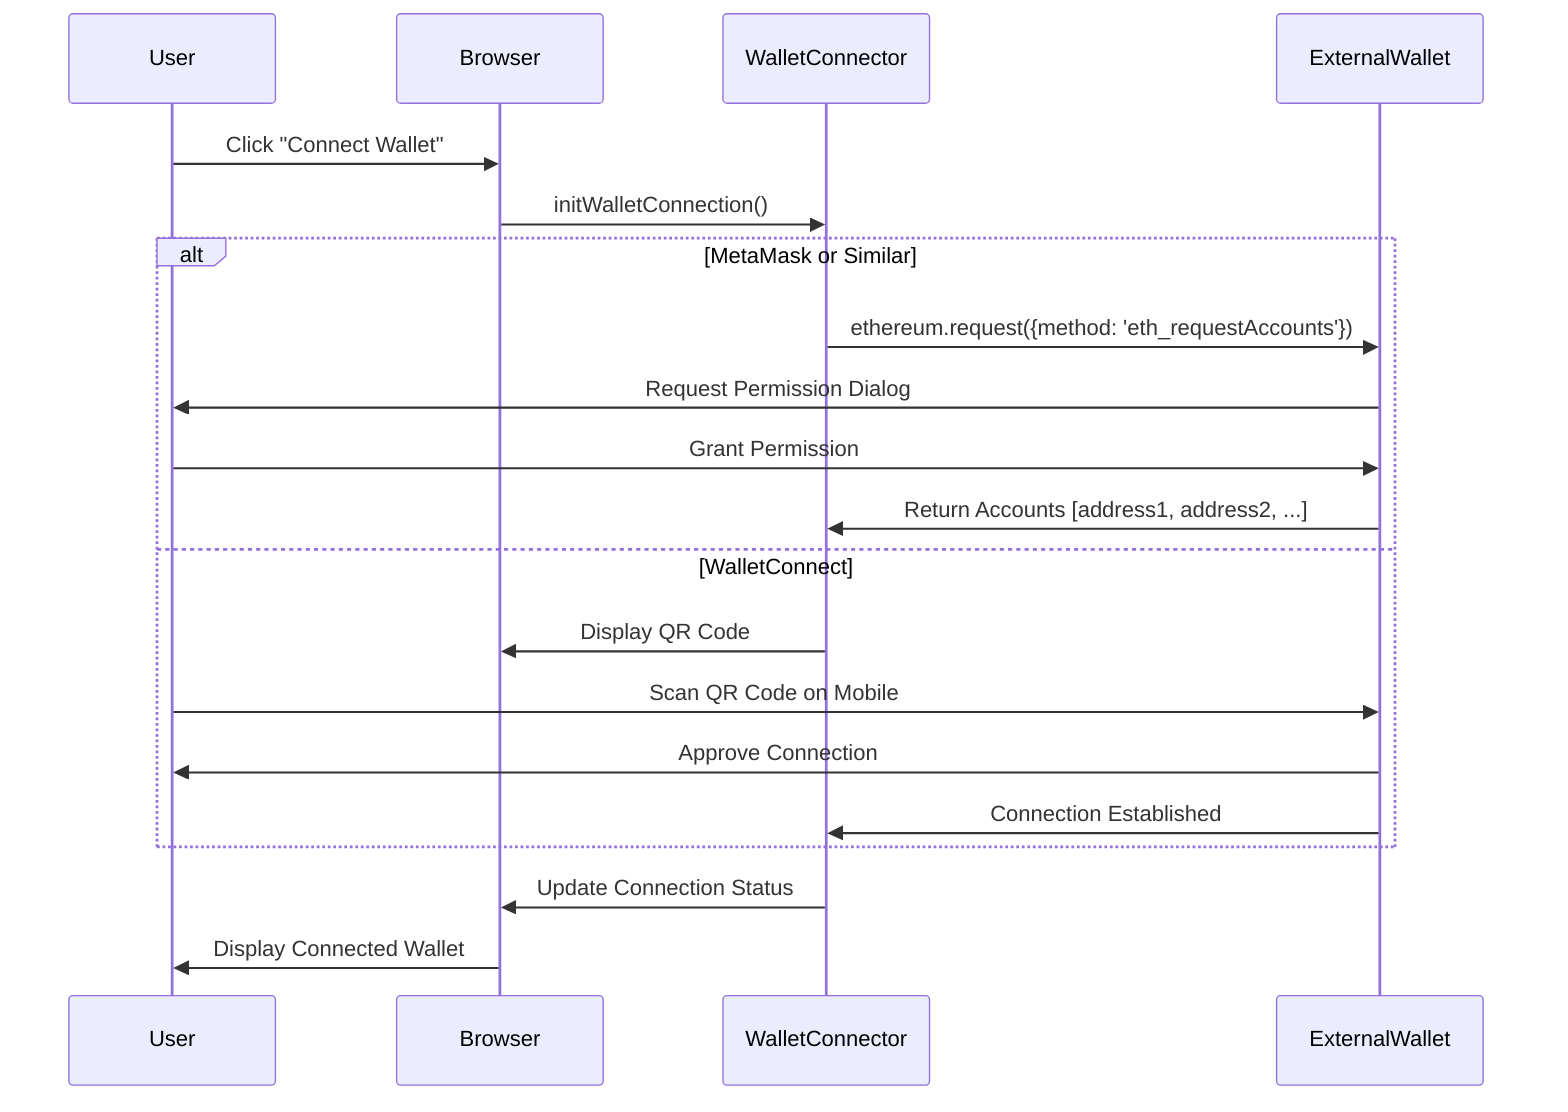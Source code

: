 sequenceDiagram
    participant User
    participant Browser
    participant WalletConnector
    participant ExternalWallet
    
    User->>Browser: Click "Connect Wallet"
    Browser->>WalletConnector: initWalletConnection()
    
    alt MetaMask or Similar
        WalletConnector->>ExternalWallet: ethereum.request({method: 'eth_requestAccounts'})
        ExternalWallet->>User: Request Permission Dialog
        User->>ExternalWallet: Grant Permission
        ExternalWallet->>WalletConnector: Return Accounts [address1, address2, ...]
    else WalletConnect
        WalletConnector->>Browser: Display QR Code
        User->>ExternalWallet: Scan QR Code on Mobile
        ExternalWallet->>User: Approve Connection
        ExternalWallet->>WalletConnector: Connection Established
    end
    
    WalletConnector->>Browser: Update Connection Status
    Browser->>User: Display Connected Wallet